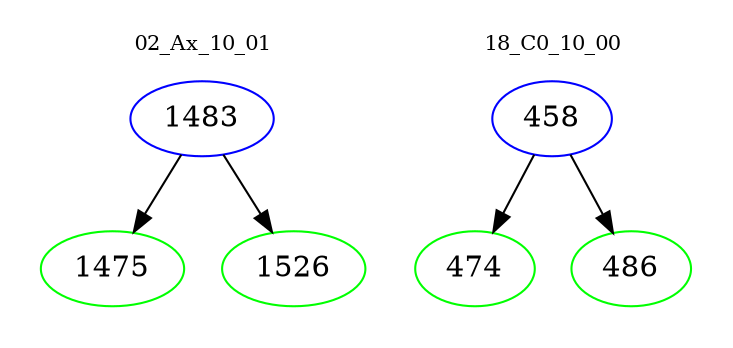 digraph{
subgraph cluster_0 {
color = white
label = "02_Ax_10_01";
fontsize=10;
T0_1483 [label="1483", color="blue"]
T0_1483 -> T0_1475 [color="black"]
T0_1475 [label="1475", color="green"]
T0_1483 -> T0_1526 [color="black"]
T0_1526 [label="1526", color="green"]
}
subgraph cluster_1 {
color = white
label = "18_C0_10_00";
fontsize=10;
T1_458 [label="458", color="blue"]
T1_458 -> T1_474 [color="black"]
T1_474 [label="474", color="green"]
T1_458 -> T1_486 [color="black"]
T1_486 [label="486", color="green"]
}
}
